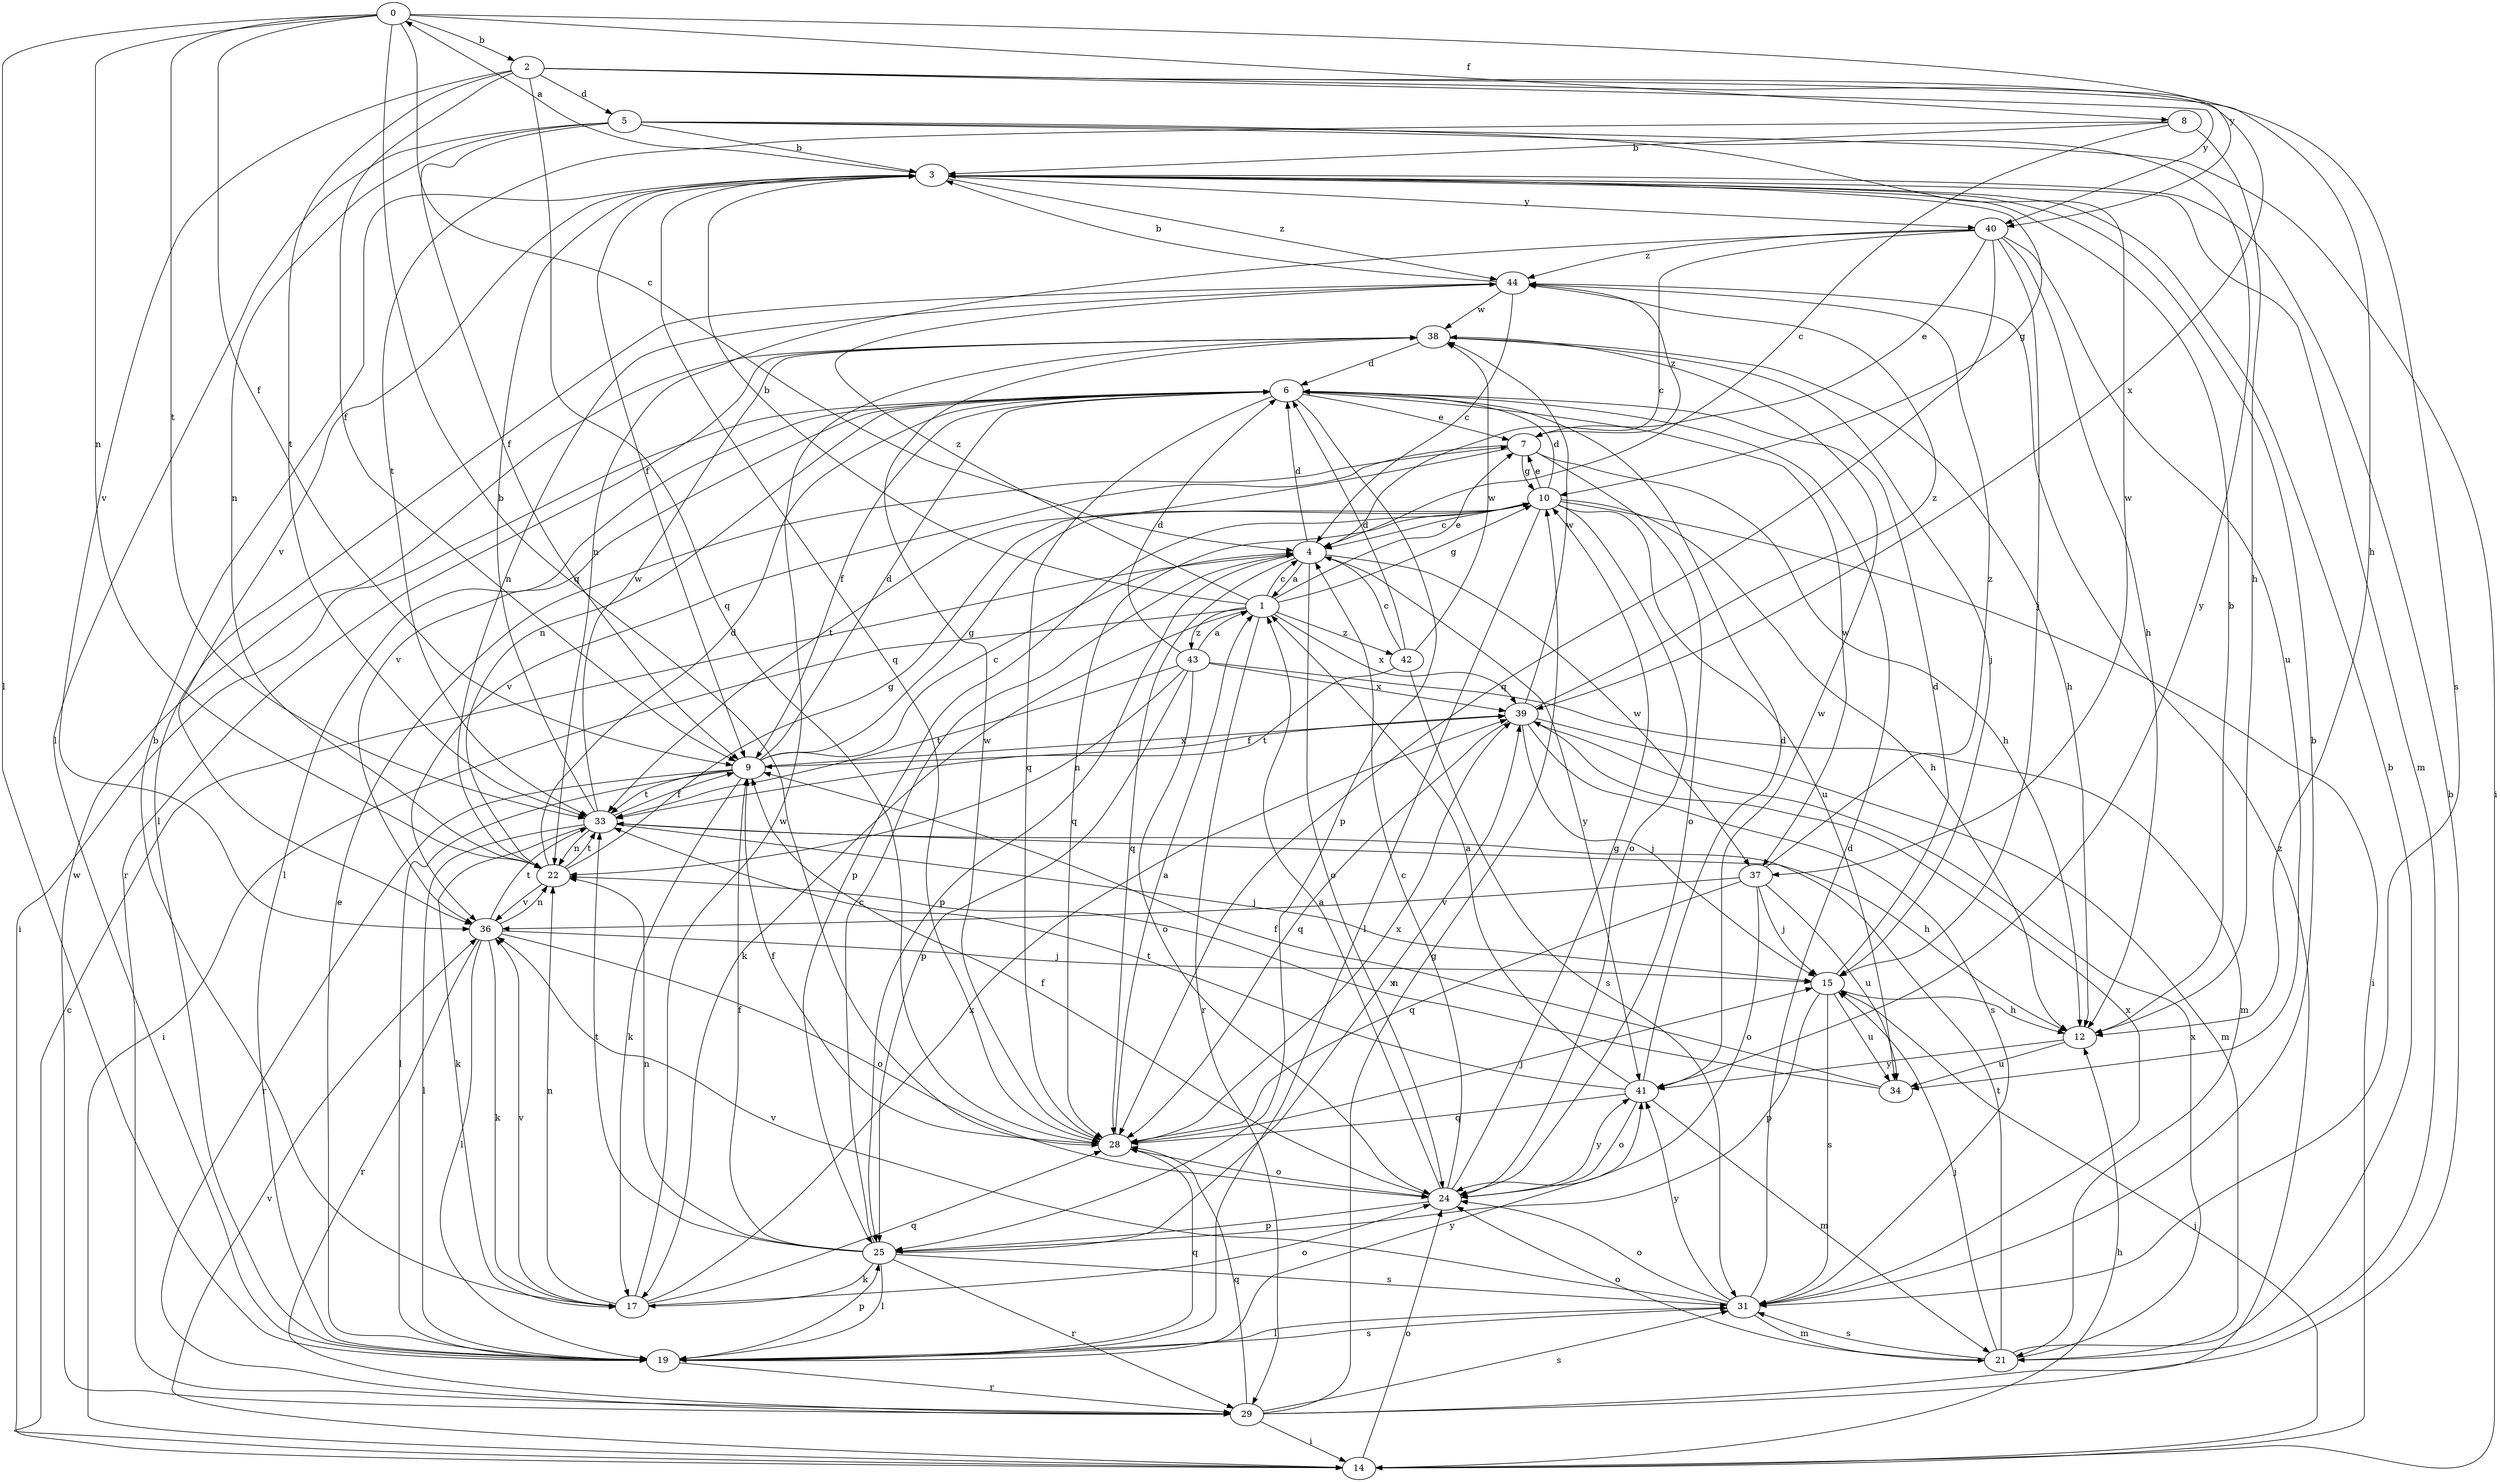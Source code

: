 strict digraph  {
0;
1;
2;
3;
4;
5;
6;
7;
8;
9;
10;
12;
14;
15;
17;
19;
21;
22;
24;
25;
28;
29;
31;
33;
34;
36;
37;
38;
39;
40;
41;
42;
43;
44;
0 -> 2  [label=b];
0 -> 4  [label=c];
0 -> 8  [label=f];
0 -> 9  [label=f];
0 -> 19  [label=l];
0 -> 22  [label=n];
0 -> 28  [label=q];
0 -> 33  [label=t];
0 -> 40  [label=y];
1 -> 3  [label=b];
1 -> 4  [label=c];
1 -> 7  [label=e];
1 -> 10  [label=g];
1 -> 14  [label=i];
1 -> 17  [label=k];
1 -> 29  [label=r];
1 -> 39  [label=x];
1 -> 42  [label=z];
1 -> 43  [label=z];
1 -> 44  [label=z];
2 -> 5  [label=d];
2 -> 9  [label=f];
2 -> 12  [label=h];
2 -> 28  [label=q];
2 -> 31  [label=s];
2 -> 33  [label=t];
2 -> 36  [label=v];
2 -> 39  [label=x];
2 -> 40  [label=y];
3 -> 0  [label=a];
3 -> 9  [label=f];
3 -> 10  [label=g];
3 -> 21  [label=m];
3 -> 28  [label=q];
3 -> 36  [label=v];
3 -> 40  [label=y];
3 -> 44  [label=z];
4 -> 1  [label=a];
4 -> 6  [label=d];
4 -> 24  [label=o];
4 -> 25  [label=p];
4 -> 28  [label=q];
4 -> 37  [label=w];
4 -> 41  [label=y];
5 -> 3  [label=b];
5 -> 9  [label=f];
5 -> 14  [label=i];
5 -> 19  [label=l];
5 -> 22  [label=n];
5 -> 37  [label=w];
5 -> 41  [label=y];
6 -> 7  [label=e];
6 -> 9  [label=f];
6 -> 14  [label=i];
6 -> 19  [label=l];
6 -> 22  [label=n];
6 -> 25  [label=p];
6 -> 28  [label=q];
6 -> 36  [label=v];
6 -> 37  [label=w];
7 -> 10  [label=g];
7 -> 12  [label=h];
7 -> 24  [label=o];
7 -> 33  [label=t];
7 -> 36  [label=v];
7 -> 44  [label=z];
8 -> 3  [label=b];
8 -> 4  [label=c];
8 -> 12  [label=h];
8 -> 33  [label=t];
9 -> 4  [label=c];
9 -> 6  [label=d];
9 -> 10  [label=g];
9 -> 17  [label=k];
9 -> 19  [label=l];
9 -> 29  [label=r];
9 -> 33  [label=t];
9 -> 39  [label=x];
10 -> 4  [label=c];
10 -> 6  [label=d];
10 -> 7  [label=e];
10 -> 12  [label=h];
10 -> 14  [label=i];
10 -> 19  [label=l];
10 -> 24  [label=o];
10 -> 25  [label=p];
10 -> 28  [label=q];
10 -> 34  [label=u];
12 -> 3  [label=b];
12 -> 34  [label=u];
12 -> 41  [label=y];
14 -> 4  [label=c];
14 -> 12  [label=h];
14 -> 15  [label=j];
14 -> 24  [label=o];
14 -> 36  [label=v];
15 -> 6  [label=d];
15 -> 12  [label=h];
15 -> 25  [label=p];
15 -> 31  [label=s];
15 -> 34  [label=u];
17 -> 3  [label=b];
17 -> 22  [label=n];
17 -> 24  [label=o];
17 -> 28  [label=q];
17 -> 36  [label=v];
17 -> 38  [label=w];
17 -> 39  [label=x];
19 -> 7  [label=e];
19 -> 25  [label=p];
19 -> 28  [label=q];
19 -> 29  [label=r];
19 -> 31  [label=s];
19 -> 41  [label=y];
21 -> 3  [label=b];
21 -> 15  [label=j];
21 -> 24  [label=o];
21 -> 31  [label=s];
21 -> 33  [label=t];
21 -> 39  [label=x];
22 -> 6  [label=d];
22 -> 10  [label=g];
22 -> 33  [label=t];
22 -> 36  [label=v];
24 -> 1  [label=a];
24 -> 4  [label=c];
24 -> 9  [label=f];
24 -> 10  [label=g];
24 -> 25  [label=p];
24 -> 41  [label=y];
25 -> 4  [label=c];
25 -> 9  [label=f];
25 -> 17  [label=k];
25 -> 19  [label=l];
25 -> 22  [label=n];
25 -> 29  [label=r];
25 -> 31  [label=s];
25 -> 33  [label=t];
25 -> 39  [label=x];
28 -> 1  [label=a];
28 -> 9  [label=f];
28 -> 15  [label=j];
28 -> 24  [label=o];
28 -> 38  [label=w];
28 -> 39  [label=x];
29 -> 3  [label=b];
29 -> 10  [label=g];
29 -> 14  [label=i];
29 -> 28  [label=q];
29 -> 31  [label=s];
29 -> 38  [label=w];
29 -> 44  [label=z];
31 -> 3  [label=b];
31 -> 6  [label=d];
31 -> 19  [label=l];
31 -> 21  [label=m];
31 -> 24  [label=o];
31 -> 36  [label=v];
31 -> 39  [label=x];
31 -> 41  [label=y];
33 -> 3  [label=b];
33 -> 9  [label=f];
33 -> 12  [label=h];
33 -> 15  [label=j];
33 -> 17  [label=k];
33 -> 19  [label=l];
33 -> 22  [label=n];
33 -> 38  [label=w];
34 -> 9  [label=f];
34 -> 22  [label=n];
36 -> 15  [label=j];
36 -> 17  [label=k];
36 -> 19  [label=l];
36 -> 22  [label=n];
36 -> 24  [label=o];
36 -> 29  [label=r];
36 -> 33  [label=t];
37 -> 15  [label=j];
37 -> 24  [label=o];
37 -> 28  [label=q];
37 -> 34  [label=u];
37 -> 36  [label=v];
37 -> 44  [label=z];
38 -> 6  [label=d];
38 -> 12  [label=h];
38 -> 15  [label=j];
38 -> 29  [label=r];
39 -> 9  [label=f];
39 -> 15  [label=j];
39 -> 21  [label=m];
39 -> 28  [label=q];
39 -> 31  [label=s];
39 -> 38  [label=w];
39 -> 44  [label=z];
40 -> 4  [label=c];
40 -> 7  [label=e];
40 -> 12  [label=h];
40 -> 15  [label=j];
40 -> 22  [label=n];
40 -> 28  [label=q];
40 -> 34  [label=u];
40 -> 44  [label=z];
41 -> 1  [label=a];
41 -> 6  [label=d];
41 -> 21  [label=m];
41 -> 24  [label=o];
41 -> 28  [label=q];
41 -> 33  [label=t];
41 -> 38  [label=w];
42 -> 4  [label=c];
42 -> 6  [label=d];
42 -> 31  [label=s];
42 -> 33  [label=t];
42 -> 38  [label=w];
43 -> 1  [label=a];
43 -> 6  [label=d];
43 -> 21  [label=m];
43 -> 22  [label=n];
43 -> 24  [label=o];
43 -> 25  [label=p];
43 -> 33  [label=t];
43 -> 39  [label=x];
44 -> 3  [label=b];
44 -> 4  [label=c];
44 -> 19  [label=l];
44 -> 22  [label=n];
44 -> 38  [label=w];
}
